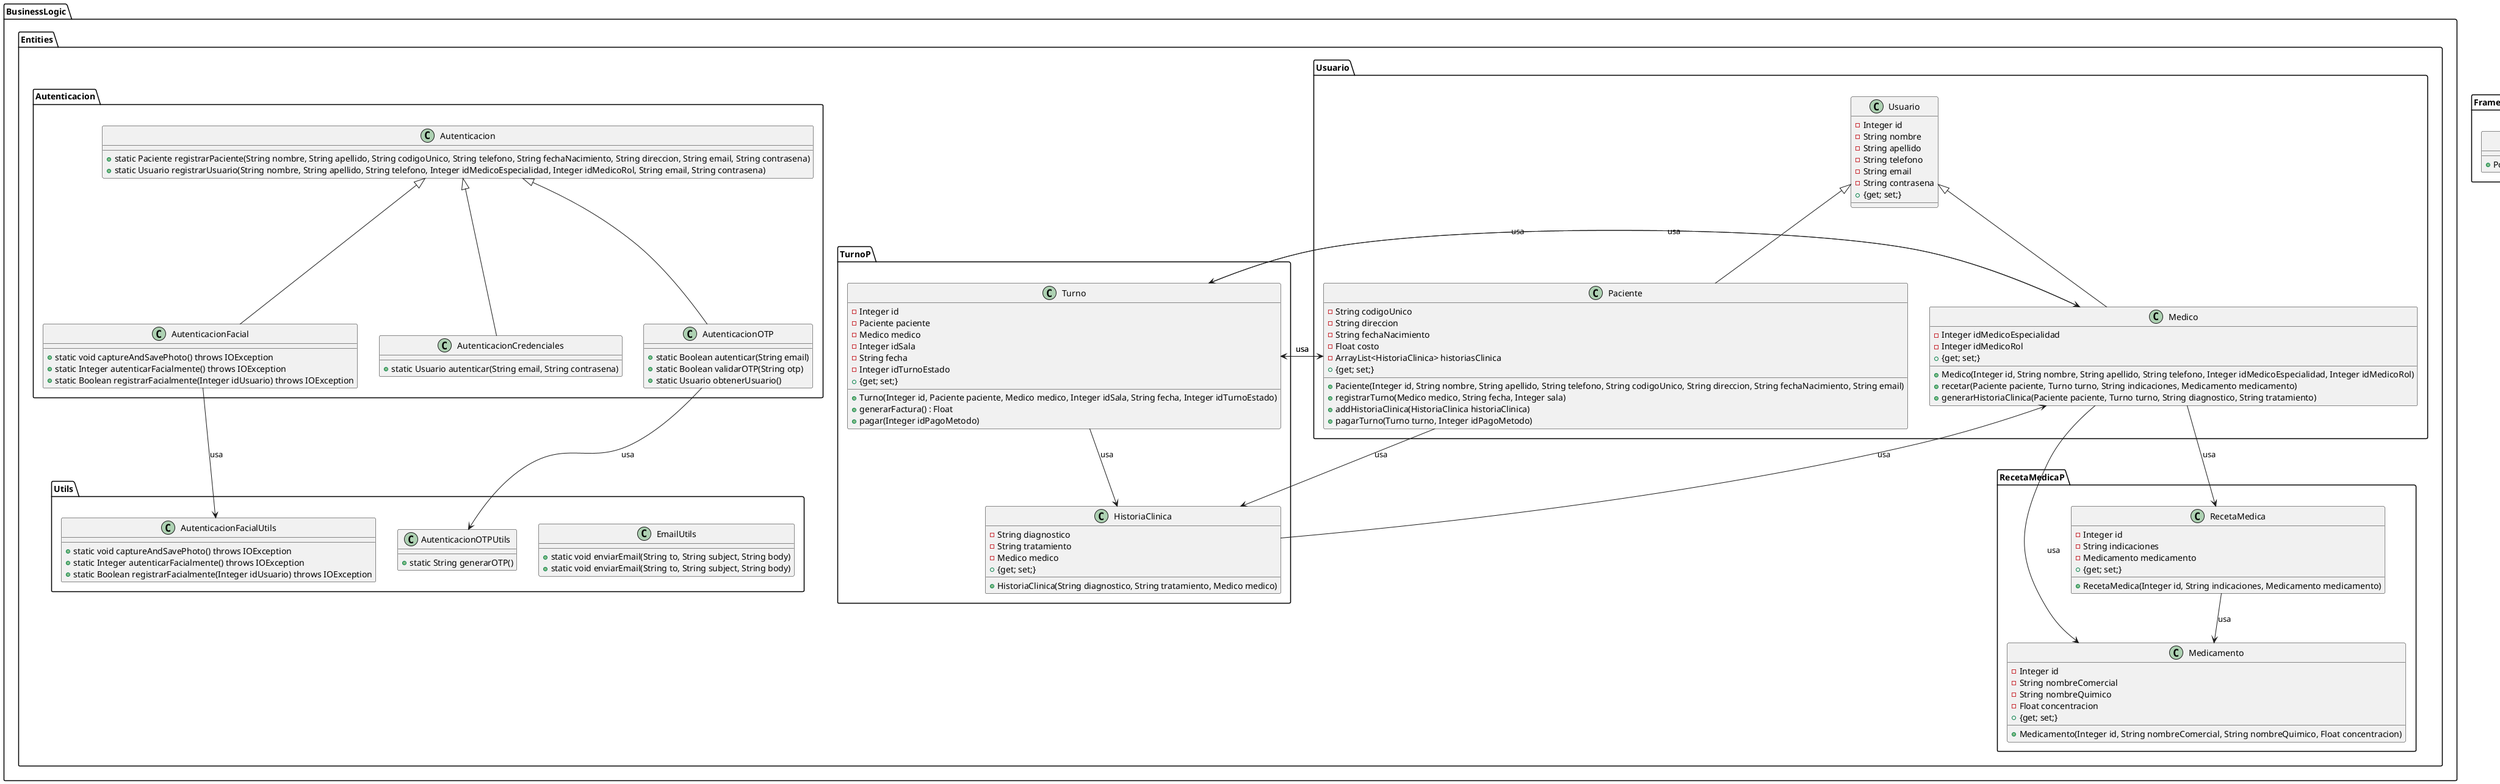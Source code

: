 @startuml

package "BusinessLogic.Entities.Usuario" {
    class Usuario {
        - Integer id
        - String nombre
        - String apellido
        - String telefono
        - String email
        - String contrasena
        + {get; set;}
    }

    class Medico extends Usuario {
        - Integer idMedicoEspecialidad
        - Integer idMedicoRol
        + Medico(Integer id, String nombre, String apellido, String telefono, Integer idMedicoEspecialidad, Integer idMedicoRol)
        + recetar(Paciente paciente, Turno turno, String indicaciones, Medicamento medicamento)
        + generarHistoriaClinica(Paciente paciente, Turno turno, String diagnostico, String tratamiento)
        + {get; set;}
    }

    class Paciente extends Usuario {
        - String codigoUnico
        - String direccion
        - String fechaNacimiento
        - Float costo
        - ArrayList<HistoriaClinica> historiasClinica
        + Paciente(Integer id, String nombre, String apellido, String telefono, String codigoUnico, String direccion, String fechaNacimiento, String email)
        + registrarTurno(Medico medico, String fecha, Integer sala)
        + addHistoriaClinica(HistoriaClinica historiaClinica)
        + pagarTurno(Turno turno, Integer idPagoMetodo)
        + {get; set;}
    }
}

package "BusinessLogic.Entities.TurnoP" {
    class Turno {
        - Integer id
        - Paciente paciente
        - Medico medico
        - Integer idSala
        - String fecha
        - Integer idTurnoEstado
        + Turno(Integer id, Paciente paciente, Medico medico, Integer idSala, String fecha, Integer idTurnoEstado)
        + generarFactura() : Float
        + pagar(Integer idPagoMetodo)
        + {get; set;}
    }

    class HistoriaClinica {
        - String diagnostico
        - String tratamiento
        - Medico medico
        + HistoriaClinica(String diagnostico, String tratamiento, Medico medico)
        + {get; set;}
    }
}

package "BusinessLogic.Entities.RecetaMedicaP" {
    class Medicamento {
        - Integer id
        - String nombreComercial
        - String nombreQuimico
        - Float concentracion
        + Medicamento(Integer id, String nombreComercial, String nombreQuimico, Float concentracion)
        + {get; set;}
    }

    class RecetaMedica {
        - Integer id
        - String indicaciones
        - Medicamento medicamento
        + RecetaMedica(Integer id, String indicaciones, Medicamento medicamento)
        + {get; set;}
    }
}

package "BusinessLogic.Entities.Autenticacion" {
    class Autenticacion {
        + static Paciente registrarPaciente(String nombre, String apellido, String codigoUnico, String telefono, String fechaNacimiento, String direccion, String email, String contrasena)
        + static Usuario registrarUsuario(String nombre, String apellido, String telefono, Integer idMedicoEspecialidad, Integer idMedicoRol, String email, String contrasena)
    }

    class AutenticacionCredenciales extends Autenticacion {
        + static Usuario autenticar(String email, String contrasena)
    }

    class AutenticacionFacial extends Autenticacion {
        + static void captureAndSavePhoto() throws IOException
        + static Integer autenticarFacialmente() throws IOException
        + static Boolean registrarFacialmente(Integer idUsuario) throws IOException
    }

    class AutenticacionOTP extends Autenticacion {
        + static Boolean autenticar(String email)
        + static Boolean validarOTP(String otp)
        + static Usuario obtenerUsuario()
    }
}

package "BusinessLogic.Entities.Utils" {
    class EmailUtils {
        + static void enviarEmail(String to, String subject, String body)
    }
}

package "Framework" {
    class PoliSaludException {
        + PoliSaludException(String message, String className, String methodName)
    }
}


package "BusinessLogic.Entities.Utils" {
    class AutenticacionFacialUtils {
        + static void captureAndSavePhoto() throws IOException
        + static Integer autenticarFacialmente() throws IOException
        + static Boolean registrarFacialmente(Integer idUsuario) throws IOException
    }
     class AutenticacionOTPUtils {
        +static String generarOTP()
    }

    class EmailUtils {
        +static void enviarEmail(String to, String subject, String body)
    }
}

Turno --> Paciente : usa
Turno --> Medico : usa
Turno --> HistoriaClinica : usa
HistoriaClinica --> Medico : usa
Paciente --> HistoriaClinica : usa
Medico --> Medicamento : usa
Medico --> RecetaMedica : usa
Medico --> Turno : usa
Paciente --> Turno : usa
AutenticacionOTP --> AutenticacionOTPUtils : usa
AutenticacionFacial --> AutenticacionFacialUtils : usa
RecetaMedica --> Medicamento: usa

@enduml
